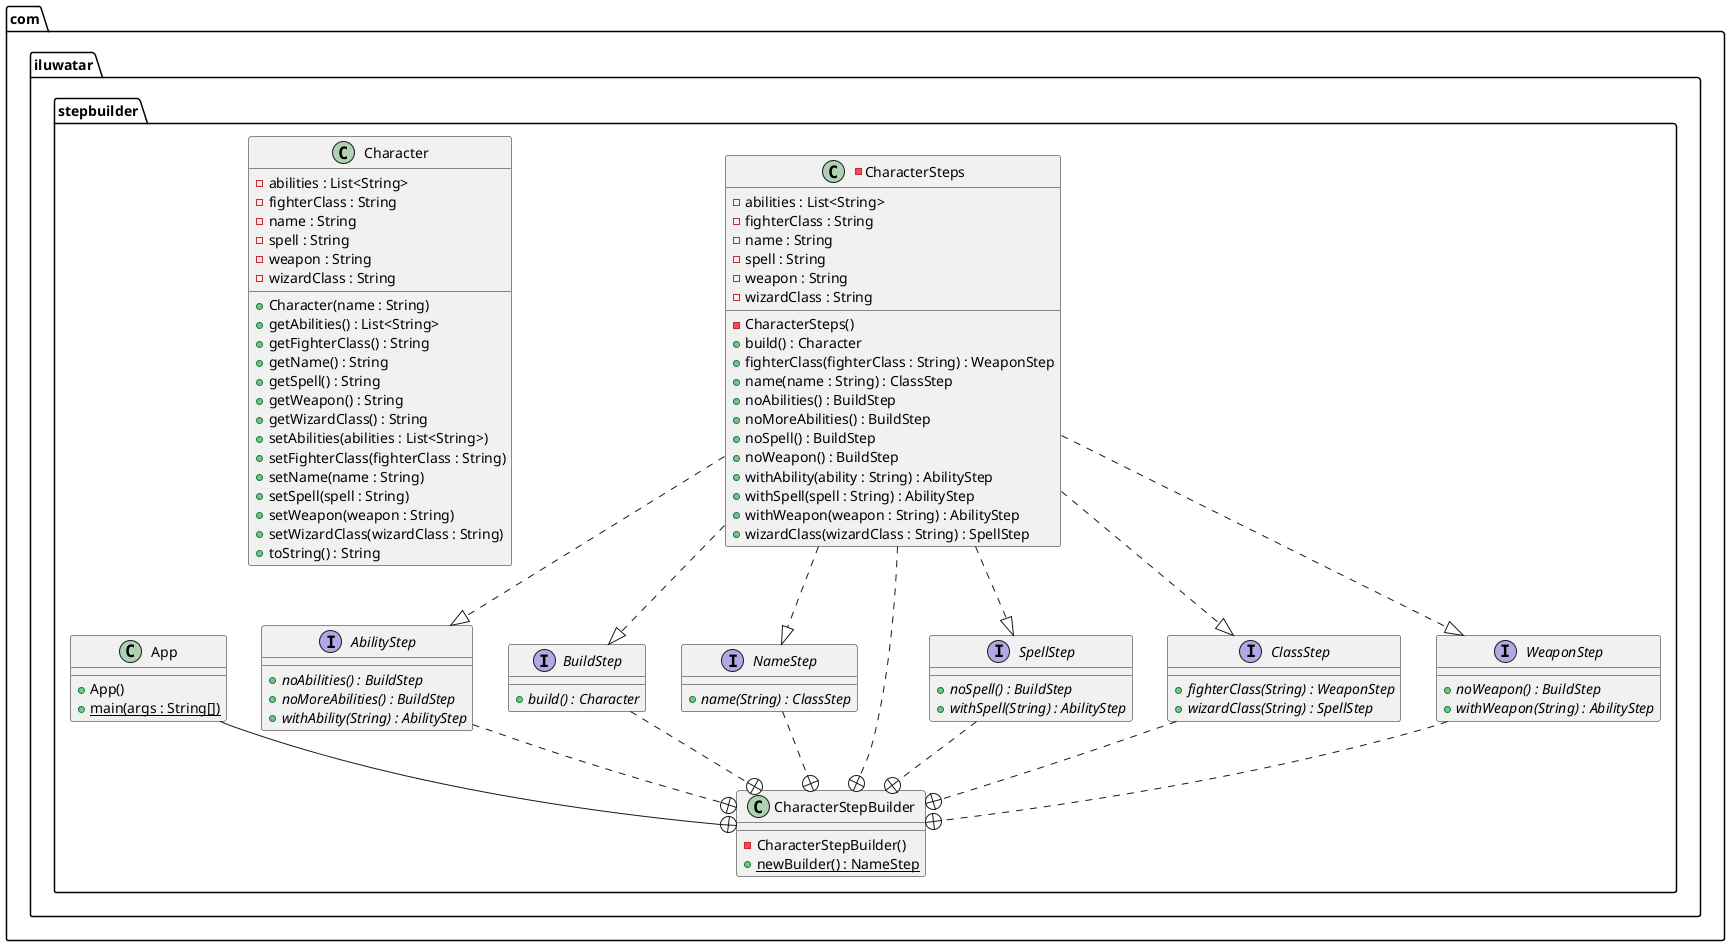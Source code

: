 @startuml
package com.iluwatar.stepbuilder {
  interface AbilityStep {
    + noAbilities() : BuildStep {abstract}
    + noMoreAbilities() : BuildStep {abstract}
    + withAbility(String) : AbilityStep {abstract}
  }
  interface BuildStep {
    + build() : Character {abstract}
  }
  interface NameStep {
    + name(String) : ClassStep {abstract}
  }
  -class CharacterSteps {
    - abilities : List<String>
    - fighterClass : String
    - name : String
    - spell : String
    - weapon : String
    - wizardClass : String
    - CharacterSteps()
    + build() : Character
    + fighterClass(fighterClass : String) : WeaponStep
    + name(name : String) : ClassStep
    + noAbilities() : BuildStep
    + noMoreAbilities() : BuildStep
    + noSpell() : BuildStep
    + noWeapon() : BuildStep
    + withAbility(ability : String) : AbilityStep
    + withSpell(spell : String) : AbilityStep
    + withWeapon(weapon : String) : AbilityStep
    + wizardClass(wizardClass : String) : SpellStep
  }
  class App {
    + App()
    + main(args : String[]) {static}
  }
  class CharacterStepBuilder {
    - CharacterStepBuilder()
    + newBuilder() : NameStep {static}
  }
  class Character {
    - abilities : List<String>
    - fighterClass : String
    - name : String
    - spell : String
    - weapon : String
    - wizardClass : String
    + Character(name : String)
    + getAbilities() : List<String>
    + getFighterClass() : String
    + getName() : String
    + getSpell() : String
    + getWeapon() : String
    + getWizardClass() : String
    + setAbilities(abilities : List<String>)
    + setFighterClass(fighterClass : String)
    + setName(name : String)
    + setSpell(spell : String)
    + setWeapon(weapon : String)
    + setWizardClass(wizardClass : String)
    + toString() : String
  }
  interface SpellStep {
    + noSpell() : BuildStep {abstract}
    + withSpell(String) : AbilityStep {abstract}
  }
  interface ClassStep {
    + fighterClass(String) : WeaponStep {abstract}
    + wizardClass(String) : SpellStep {abstract}
  }
  interface WeaponStep {
    + noWeapon() : BuildStep {abstract}
    + withWeapon(String) : AbilityStep {abstract}
  }
}
App --+ CharacterStepBuilder
WeaponStep ..+ CharacterStepBuilder
ClassStep ..+ CharacterStepBuilder
SpellStep ..+ CharacterStepBuilder
CharacterSteps ..+ CharacterStepBuilder
AbilityStep ..+ CharacterStepBuilder
NameStep ..+ CharacterStepBuilder
BuildStep ..+ CharacterStepBuilder
CharacterSteps ..|> NameStep 
CharacterSteps ..|> ClassStep 
CharacterSteps ..|> WeaponStep 
CharacterSteps ..|> SpellStep 
CharacterSteps ..|> AbilityStep 
CharacterSteps ..|> BuildStep 
@enduml